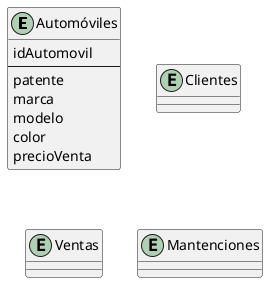 'Una empresa dedicada a la venta de automóviles ofrece distintos modelos. Producto de ello, se 
'necesita almacenar la patente, marca, modelo, color y el precio de venta de cada uno. Y para sus 
'clientes, el nombre, correo electrónico, dirección, RUT y celular. Los clientes pueden ser dados 
'de alta o baja. Y también se requiere registrar las ventas de un cliente, y llevar una historia de las 
'mantenciones  realizadas,  para  poder  avisarle  de  forma  anticipada  las  que  se  realizan  cada 
'número de Kms o cada mes, dependiendo del vehículo.

@startuml Drilling

entity "Automóviles"{
    idAutomovil
    --
    patente
    marca
    modelo
    color
    precioVenta
}
entity "Clientes"{}
entity "Ventas"{}
entity "Mantenciones"{}

@enduml